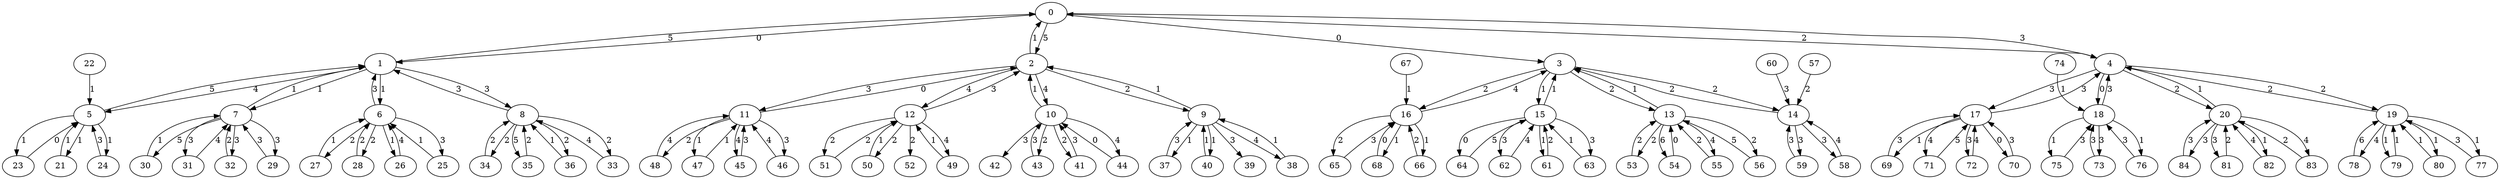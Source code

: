 strict digraph "" {
	0 -> 1	[label=0];
	0 -> 2	[label=5];
	0 -> 3	[label=0];
	0 -> 4	[label=3];
	1 -> 0	[label=5];
	1 -> 5	[label=4];
	1 -> 6	[label=1];
	1 -> 7	[label=1];
	1 -> 8	[label=3];
	2 -> 0	[label=1];
	2 -> 9	[label=2];
	2 -> 10	[label=4];
	2 -> 11	[label=3];
	2 -> 12	[label=4];
	3 -> 13	[label=2];
	3 -> 14	[label=2];
	3 -> 15	[label=1];
	3 -> 16	[label=2];
	4 -> 0	[label=2];
	4 -> 17	[label=3];
	4 -> 18	[label=0];
	4 -> 19	[label=2];
	4 -> 20	[label=2];
	5 -> 1	[label=5];
	5 -> 21	[label=1];
	5 -> 23	[label=1];
	5 -> 24	[label=1];
	6 -> 1	[label=3];
	6 -> 25	[label=3];
	6 -> 26	[label=1];
	6 -> 27	[label=2];
	6 -> 28	[label=2];
	7 -> 1	[label=1];
	7 -> 29	[label=3];
	7 -> 30	[label=5];
	7 -> 31	[label=3];
	7 -> 32	[label=3];
	8 -> 1	[label=3];
	8 -> 33	[label=2];
	8 -> 34	[label=2];
	8 -> 35	[label=5];
	8 -> 36	[label=2];
	9 -> 2	[label=1];
	9 -> 37	[label=1];
	9 -> 38	[label=4];
	9 -> 39	[label=3];
	9 -> 40	[label=1];
	10 -> 2	[label=1];
	10 -> 41	[label=2];
	10 -> 42	[label=3];
	10 -> 43	[label=2];
	10 -> 44	[label=4];
	11 -> 2	[label=0];
	11 -> 45	[label=4];
	11 -> 46	[label=3];
	11 -> 47	[label=1];
	11 -> 48	[label=2];
	12 -> 2	[label=3];
	12 -> 49	[label=4];
	12 -> 50	[label=2];
	12 -> 51	[label=2];
	12 -> 52	[label=2];
	13 -> 3	[label=1];
	13 -> 53	[label=2];
	13 -> 54	[label=6];
	13 -> 55	[label=4];
	13 -> 56	[label=2];
	14 -> 3	[label=2];
	14 -> 58	[label=3];
	14 -> 59	[label=3];
	15 -> 3	[label=1];
	15 -> 61	[label=1];
	15 -> 62	[label=3];
	15 -> 63	[label=3];
	15 -> 64	[label=0];
	16 -> 3	[label=4];
	16 -> 65	[label=2];
	16 -> 66	[label=1];
	16 -> 68	[label=1];
	17 -> 4	[label=3];
	17 -> 69	[label=1];
	17 -> 70	[label=0];
	17 -> 71	[label=4];
	17 -> 72	[label=3];
	18 -> 4	[label=3];
	18 -> 73	[label=3];
	18 -> 75	[label=1];
	18 -> 76	[label=1];
	19 -> 4	[label=2];
	19 -> 77	[label=1];
	19 -> 78	[label=4];
	19 -> 79	[label=1];
	19 -> 80	[label=1];
	20 -> 4	[label=1];
	20 -> 81	[label=3];
	20 -> 82	[label=1];
	20 -> 83	[label=4];
	20 -> 84	[label=3];
	21 -> 5	[label=1];
	22 -> 5	[label=1];
	23 -> 5	[label=0];
	24 -> 5	[label=3];
	25 -> 6	[label=1];
	26 -> 6	[label=4];
	27 -> 6	[label=1];
	28 -> 6	[label=2];
	29 -> 7	[label=3];
	30 -> 7	[label=1];
	31 -> 7	[label=4];
	32 -> 7	[label=2];
	33 -> 8	[label=4];
	34 -> 8	[label=2];
	35 -> 8	[label=2];
	36 -> 8	[label=1];
	37 -> 9	[label=3];
	38 -> 9	[label=1];
	40 -> 9	[label=1];
	41 -> 10	[label=3];
	43 -> 10	[label=3];
	44 -> 10	[label=0];
	45 -> 11	[label=3];
	46 -> 11	[label=4];
	47 -> 11	[label=1];
	48 -> 11	[label=4];
	49 -> 12	[label=1];
	50 -> 12	[label=1];
	51 -> 12	[label=2];
	53 -> 13	[label=2];
	54 -> 13	[label=0];
	55 -> 13	[label=2];
	56 -> 13	[label=5];
	57 -> 14	[label=2];
	58 -> 14	[label=4];
	59 -> 14	[label=3];
	60 -> 14	[label=3];
	61 -> 15	[label=2];
	62 -> 15	[label=4];
	63 -> 15	[label=1];
	64 -> 15	[label=5];
	65 -> 16	[label=3];
	66 -> 16	[label=2];
	67 -> 16	[label=1];
	68 -> 16	[label=0];
	69 -> 17	[label=3];
	70 -> 17	[label=3];
	71 -> 17	[label=5];
	72 -> 17	[label=4];
	73 -> 18	[label=3];
	74 -> 18	[label=1];
	75 -> 18	[label=3];
	76 -> 18	[label=3];
	77 -> 19	[label=3];
	78 -> 19	[label=6];
	79 -> 19	[label=1];
	80 -> 19	[label=1];
	81 -> 20	[label=2];
	82 -> 20	[label=4];
	83 -> 20	[label=2];
	84 -> 20	[label=3];
}
